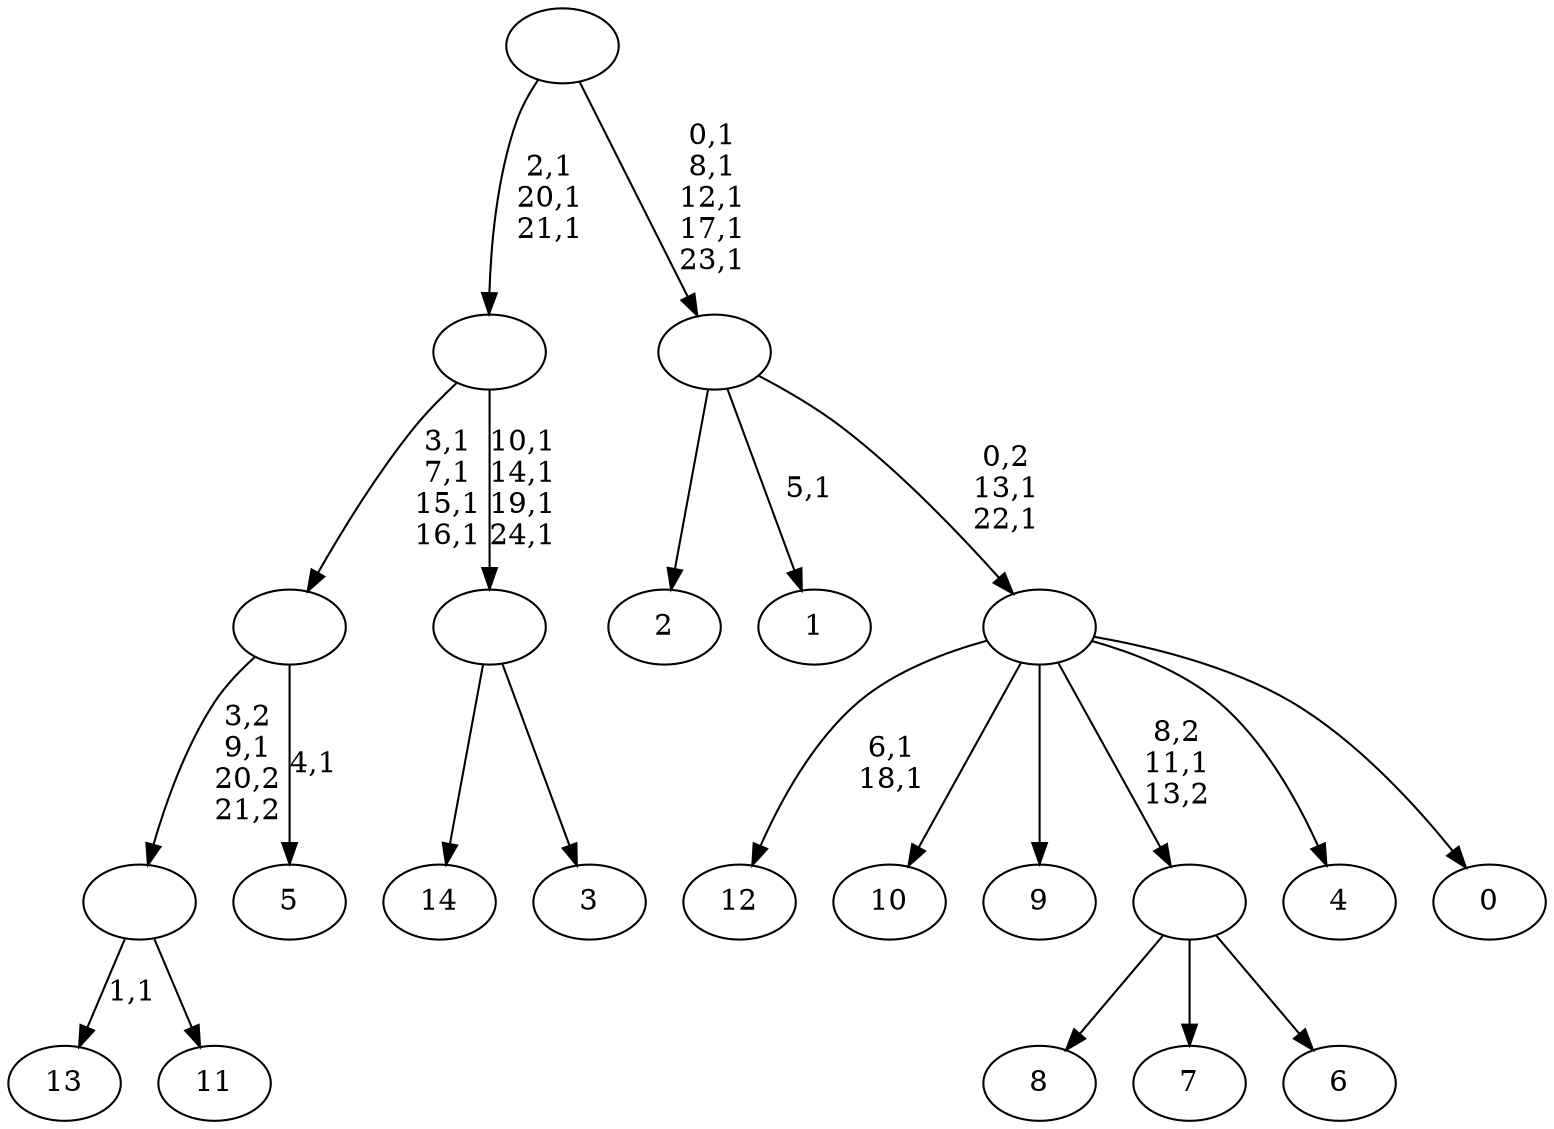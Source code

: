 digraph T {
	40 [label="14"]
	39 [label="13"]
	37 [label="12"]
	34 [label="11"]
	33 [label=""]
	32 [label="10"]
	31 [label="9"]
	30 [label="8"]
	29 [label="7"]
	28 [label="6"]
	27 [label=""]
	26 [label="5"]
	24 [label=""]
	20 [label="4"]
	19 [label="3"]
	18 [label=""]
	14 [label=""]
	11 [label="2"]
	10 [label="1"]
	8 [label="0"]
	7 [label=""]
	5 [label=""]
	0 [label=""]
	33 -> 39 [label="1,1"]
	33 -> 34 [label=""]
	27 -> 30 [label=""]
	27 -> 29 [label=""]
	27 -> 28 [label=""]
	24 -> 26 [label="4,1"]
	24 -> 33 [label="3,2\n9,1\n20,2\n21,2"]
	18 -> 40 [label=""]
	18 -> 19 [label=""]
	14 -> 18 [label="10,1\n14,1\n19,1\n24,1"]
	14 -> 24 [label="3,1\n7,1\n15,1\n16,1"]
	7 -> 37 [label="6,1\n18,1"]
	7 -> 32 [label=""]
	7 -> 31 [label=""]
	7 -> 27 [label="8,2\n11,1\n13,2"]
	7 -> 20 [label=""]
	7 -> 8 [label=""]
	5 -> 7 [label="0,2\n13,1\n22,1"]
	5 -> 10 [label="5,1"]
	5 -> 11 [label=""]
	0 -> 5 [label="0,1\n8,1\n12,1\n17,1\n23,1"]
	0 -> 14 [label="2,1\n20,1\n21,1"]
}
